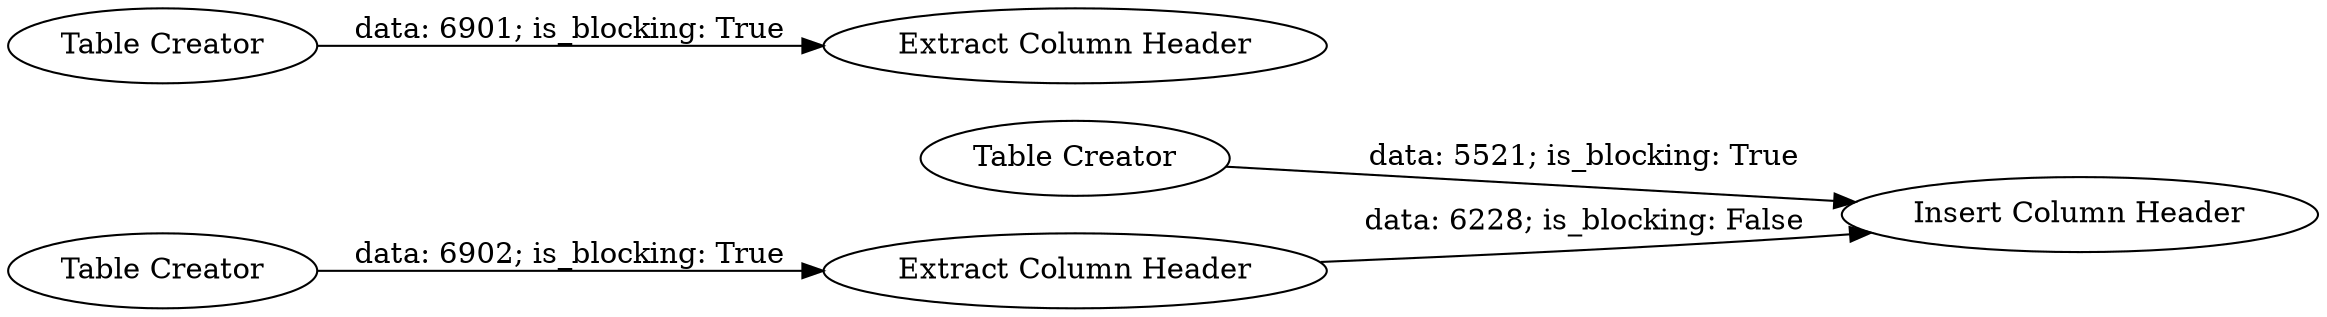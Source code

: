 digraph {
	"6218584848301439073_158" [label="Insert Column Header"]
	"6218584848301439073_155" [label="Table Creator"]
	"6218584848301439073_160" [label="Table Creator"]
	"6218584848301439073_157" [label="Table Creator"]
	"6218584848301439073_159" [label="Extract Column Header"]
	"6218584848301439073_156" [label="Extract Column Header"]
	"6218584848301439073_155" -> "6218584848301439073_156" [label="data: 6902; is_blocking: True"]
	"6218584848301439073_157" -> "6218584848301439073_158" [label="data: 5521; is_blocking: True"]
	"6218584848301439073_160" -> "6218584848301439073_159" [label="data: 6901; is_blocking: True"]
	"6218584848301439073_156" -> "6218584848301439073_158" [label="data: 6228; is_blocking: False"]
	rankdir=LR
}
